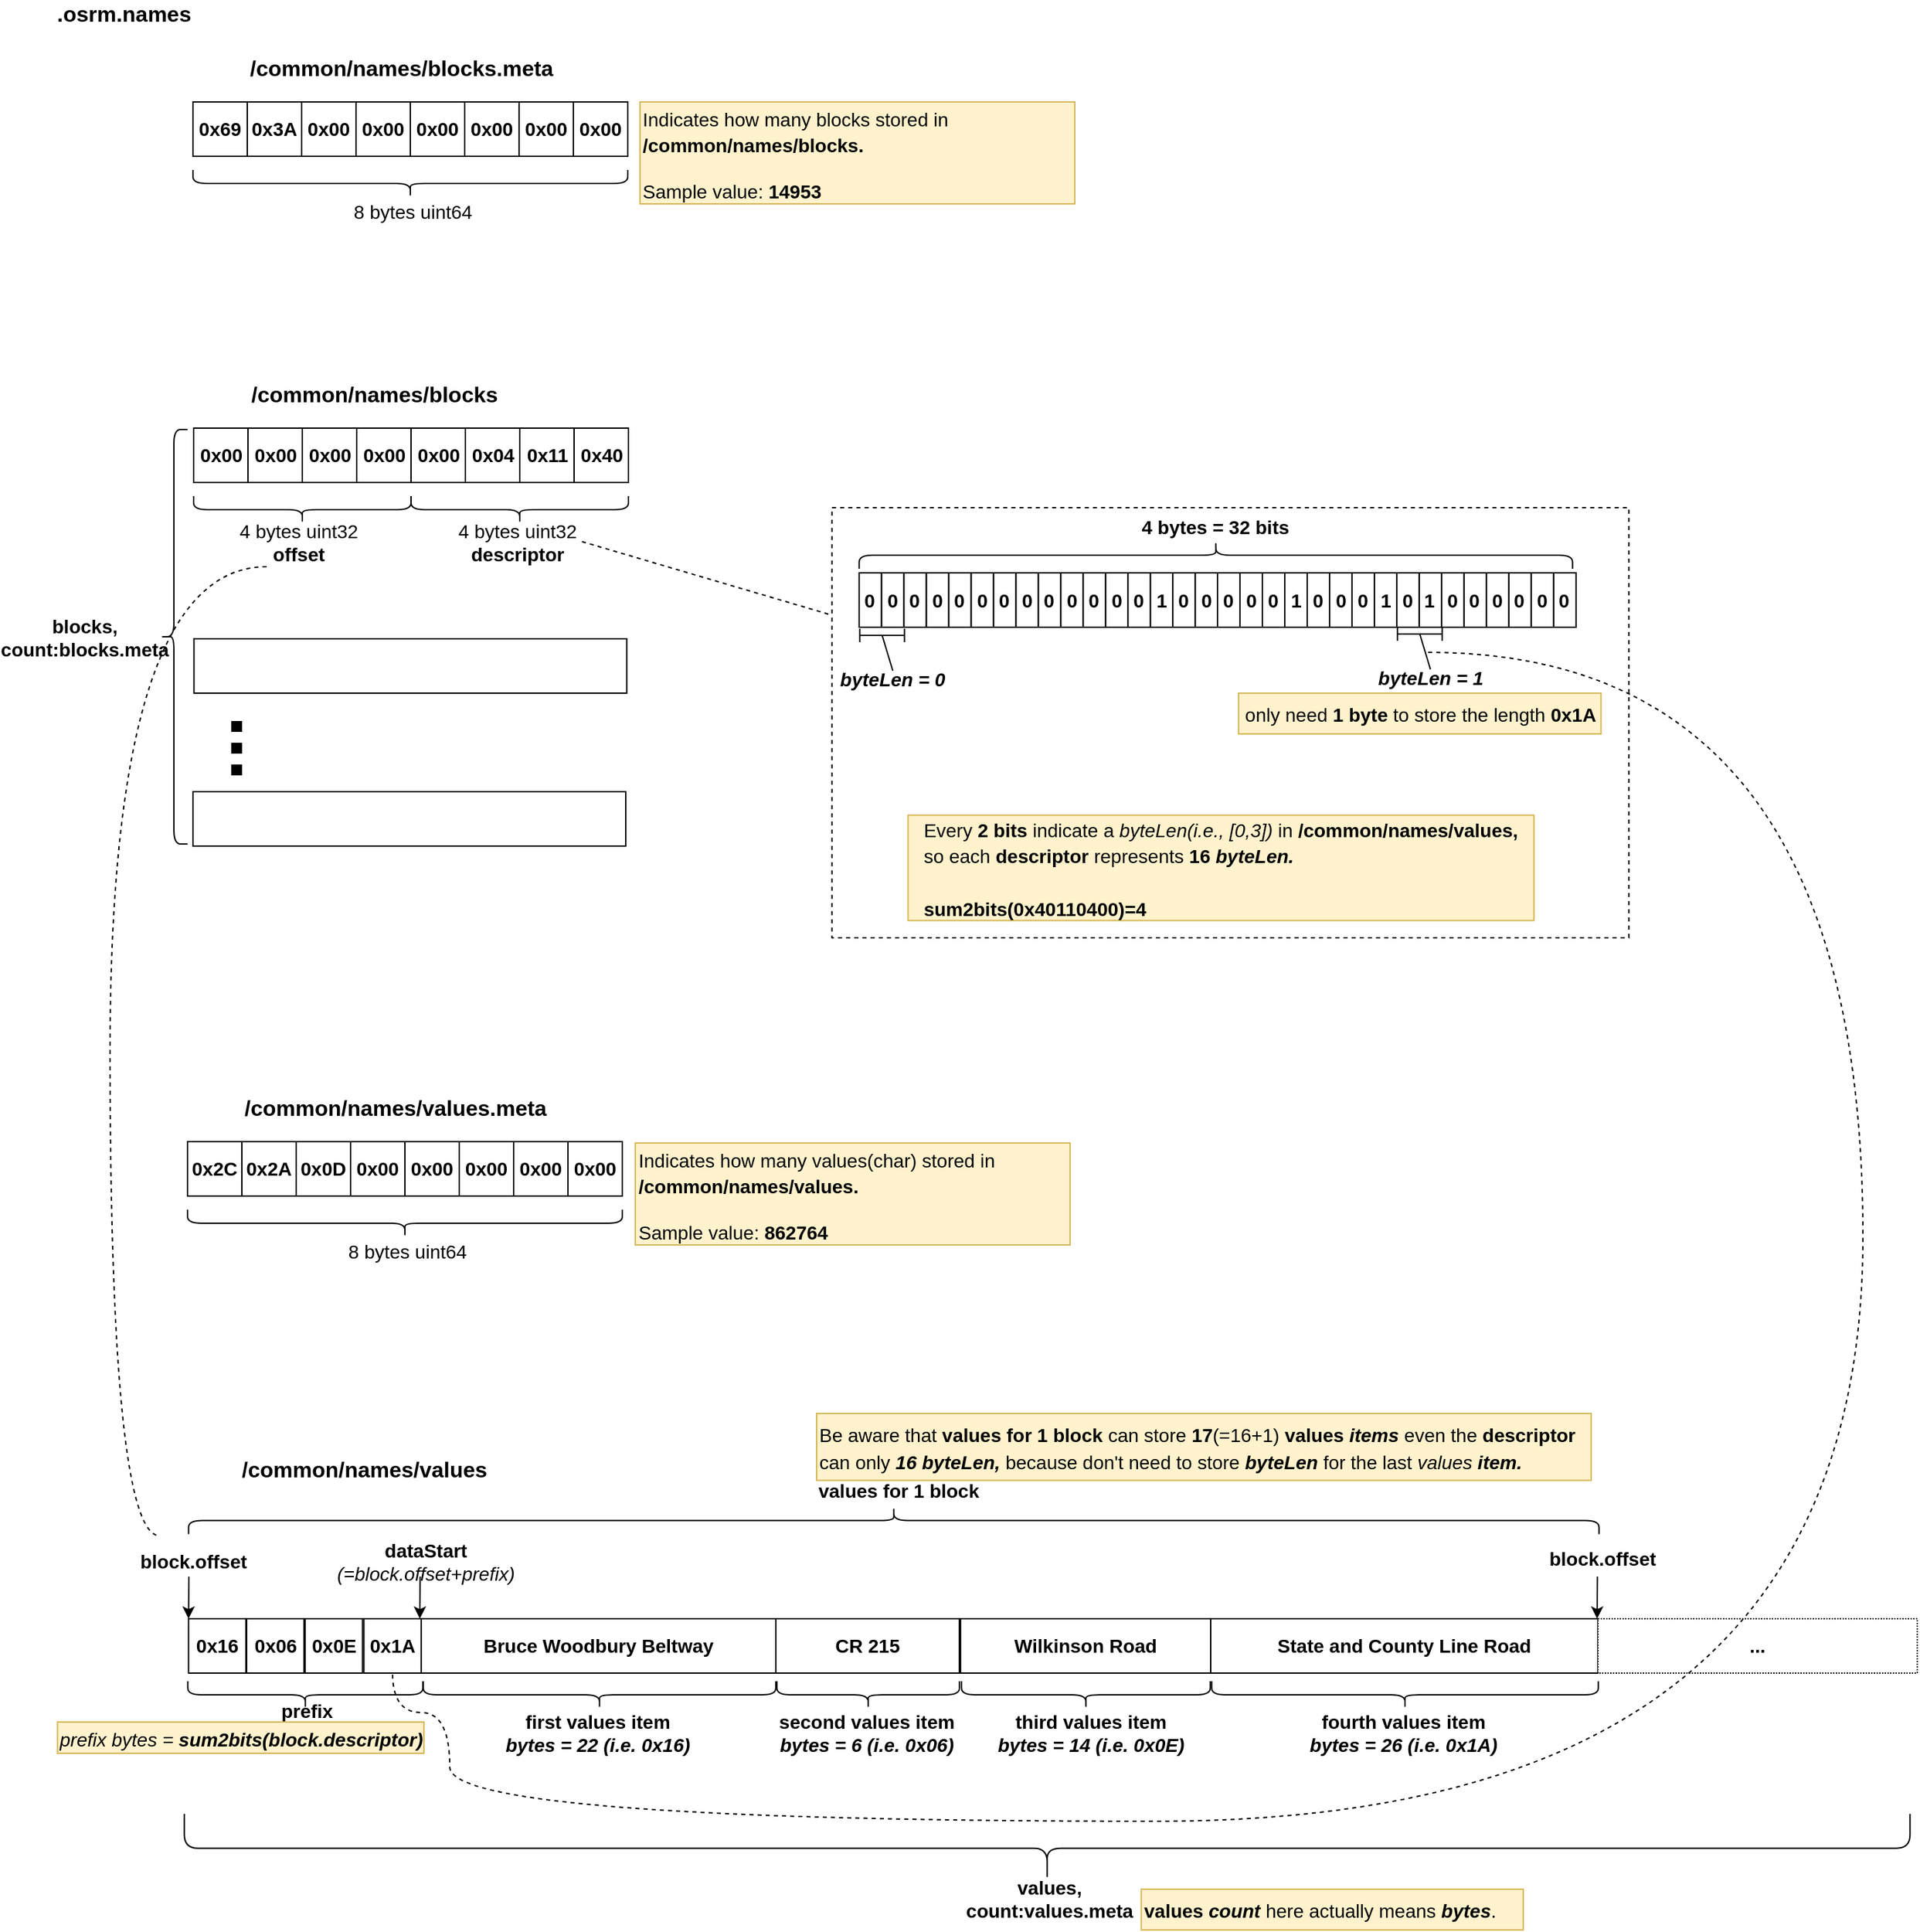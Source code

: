 <mxfile version="12.7.8" type="github"><diagram id="peSgpNI3BcgGdvSU9K40" name="Page-1"><mxGraphModel dx="1810" dy="1246" grid="1" gridSize="10" guides="1" tooltips="1" connect="1" arrows="1" fold="1" page="1" pageScale="1" pageWidth="1169" pageHeight="827" math="0" shadow="0"><root><mxCell id="0"/><mxCell id="1" parent="0"/><mxCell id="VliR9g0e-GEGa0XOMWeD-1" value="0x69" style="rounded=0;whiteSpace=wrap;html=1;fontStyle=1;fontSize=14;" parent="1" vertex="1"><mxGeometry x="141" y="85" width="40" height="40" as="geometry"/></mxCell><mxCell id="VliR9g0e-GEGa0XOMWeD-2" value="0x3A" style="rounded=0;whiteSpace=wrap;html=1;fontStyle=1;fontSize=14;" parent="1" vertex="1"><mxGeometry x="181" y="85" width="40" height="40" as="geometry"/></mxCell><mxCell id="VliR9g0e-GEGa0XOMWeD-3" value="0x00" style="rounded=0;whiteSpace=wrap;html=1;fontStyle=1;fontSize=14;" parent="1" vertex="1"><mxGeometry x="221" y="85" width="40" height="40" as="geometry"/></mxCell><mxCell id="VliR9g0e-GEGa0XOMWeD-4" value="0x00" style="rounded=0;whiteSpace=wrap;html=1;fontStyle=1;fontSize=14;" parent="1" vertex="1"><mxGeometry x="261" y="85" width="40" height="40" as="geometry"/></mxCell><mxCell id="VliR9g0e-GEGa0XOMWeD-5" value="0x00" style="rounded=0;whiteSpace=wrap;html=1;fontStyle=1;fontSize=14;" parent="1" vertex="1"><mxGeometry x="301" y="85" width="40" height="40" as="geometry"/></mxCell><mxCell id="VliR9g0e-GEGa0XOMWeD-6" value="0x00" style="rounded=0;whiteSpace=wrap;html=1;fontStyle=1;fontSize=14;" parent="1" vertex="1"><mxGeometry x="341" y="85" width="40" height="40" as="geometry"/></mxCell><mxCell id="VliR9g0e-GEGa0XOMWeD-7" value="0x00" style="rounded=0;whiteSpace=wrap;html=1;fontStyle=1;fontSize=14;" parent="1" vertex="1"><mxGeometry x="381" y="85" width="40" height="40" as="geometry"/></mxCell><mxCell id="VliR9g0e-GEGa0XOMWeD-8" value="0x00" style="rounded=0;whiteSpace=wrap;html=1;fontStyle=1;fontSize=14;" parent="1" vertex="1"><mxGeometry x="421" y="85" width="40" height="40" as="geometry"/></mxCell><mxCell id="VliR9g0e-GEGa0XOMWeD-28" value="" style="shape=curlyBracket;whiteSpace=wrap;html=1;rounded=1;fontSize=14;rotation=-90;" parent="1" vertex="1"><mxGeometry x="291" y="-15" width="20" height="320" as="geometry"/></mxCell><mxCell id="VliR9g0e-GEGa0XOMWeD-29" value="8 bytes uint64" style="text;html=1;strokeColor=none;fillColor=none;align=center;verticalAlign=middle;whiteSpace=wrap;rounded=0;fontSize=14;" parent="1" vertex="1"><mxGeometry x="221" y="156" width="164" height="20" as="geometry"/></mxCell><mxCell id="ZOe7THteKk9-Ha0sNbh8-1" value=".osrm.names" style="text;html=1;strokeColor=none;fillColor=none;align=left;verticalAlign=middle;whiteSpace=wrap;rounded=0;fontSize=16;fontStyle=1" parent="1" vertex="1"><mxGeometry x="39" y="10" width="245" height="20" as="geometry"/></mxCell><mxCell id="1GXQoTSjyK3YCtDIwdtC-1" value="/common/names/blocks.meta" style="text;html=1;strokeColor=none;fillColor=none;align=left;verticalAlign=middle;whiteSpace=wrap;rounded=0;fontSize=16;fontStyle=1" parent="1" vertex="1"><mxGeometry x="181" y="50" width="245" height="20" as="geometry"/></mxCell><mxCell id="1GXQoTSjyK3YCtDIwdtC-2" value="&lt;font style=&quot;font-size: 14px&quot;&gt;&lt;span style=&quot;font-weight: normal&quot;&gt;Indicates how many blocks stored in &lt;br&gt;&lt;/span&gt;/common/names/blocks.&lt;br&gt;&lt;div style=&quot;text-align: left&quot;&gt;&lt;span style=&quot;font-weight: 400 ; text-align: center&quot;&gt;&lt;br&gt;&lt;/span&gt;&lt;/div&gt;&lt;div style=&quot;text-align: left&quot;&gt;&lt;span style=&quot;font-weight: 400 ; text-align: center&quot;&gt;Sample value: &lt;/span&gt;&lt;span style=&quot;text-align: center&quot;&gt;14953&lt;/span&gt;&lt;/div&gt;&lt;/font&gt;" style="text;html=1;strokeColor=#d6b656;fillColor=#fff2cc;align=left;verticalAlign=middle;whiteSpace=wrap;rounded=0;fontSize=16;fontStyle=1" parent="1" vertex="1"><mxGeometry x="470" y="85" width="320" height="75" as="geometry"/></mxCell><mxCell id="lG7CmmKszXNWaoZpSrgP-1" value="0x2C" style="rounded=0;whiteSpace=wrap;html=1;fontStyle=1;fontSize=14;" vertex="1" parent="1"><mxGeometry x="137" y="850" width="40" height="40" as="geometry"/></mxCell><mxCell id="lG7CmmKszXNWaoZpSrgP-2" value="0x2A" style="rounded=0;whiteSpace=wrap;html=1;fontStyle=1;fontSize=14;" vertex="1" parent="1"><mxGeometry x="177" y="850" width="40" height="40" as="geometry"/></mxCell><mxCell id="lG7CmmKszXNWaoZpSrgP-3" value="0x0D" style="rounded=0;whiteSpace=wrap;html=1;fontStyle=1;fontSize=14;" vertex="1" parent="1"><mxGeometry x="217" y="850" width="40" height="40" as="geometry"/></mxCell><mxCell id="lG7CmmKszXNWaoZpSrgP-4" value="0x00" style="rounded=0;whiteSpace=wrap;html=1;fontStyle=1;fontSize=14;" vertex="1" parent="1"><mxGeometry x="257" y="850" width="40" height="40" as="geometry"/></mxCell><mxCell id="lG7CmmKszXNWaoZpSrgP-5" value="0x00" style="rounded=0;whiteSpace=wrap;html=1;fontStyle=1;fontSize=14;" vertex="1" parent="1"><mxGeometry x="297" y="850" width="40" height="40" as="geometry"/></mxCell><mxCell id="lG7CmmKszXNWaoZpSrgP-6" value="0x00" style="rounded=0;whiteSpace=wrap;html=1;fontStyle=1;fontSize=14;" vertex="1" parent="1"><mxGeometry x="337" y="850" width="40" height="40" as="geometry"/></mxCell><mxCell id="lG7CmmKszXNWaoZpSrgP-7" value="0x00" style="rounded=0;whiteSpace=wrap;html=1;fontStyle=1;fontSize=14;" vertex="1" parent="1"><mxGeometry x="377" y="850" width="40" height="40" as="geometry"/></mxCell><mxCell id="lG7CmmKszXNWaoZpSrgP-8" value="0x00" style="rounded=0;whiteSpace=wrap;html=1;fontStyle=1;fontSize=14;" vertex="1" parent="1"><mxGeometry x="417" y="850" width="40" height="40" as="geometry"/></mxCell><mxCell id="lG7CmmKszXNWaoZpSrgP-9" value="" style="shape=curlyBracket;whiteSpace=wrap;html=1;rounded=1;fontSize=14;rotation=-90;" vertex="1" parent="1"><mxGeometry x="287" y="750" width="20" height="320" as="geometry"/></mxCell><mxCell id="lG7CmmKszXNWaoZpSrgP-10" value="8 bytes uint64" style="text;html=1;strokeColor=none;fillColor=none;align=center;verticalAlign=middle;whiteSpace=wrap;rounded=0;fontSize=14;" vertex="1" parent="1"><mxGeometry x="217" y="921" width="164" height="20" as="geometry"/></mxCell><mxCell id="lG7CmmKszXNWaoZpSrgP-11" value="/common/names/values.meta" style="text;html=1;strokeColor=none;fillColor=none;align=left;verticalAlign=middle;whiteSpace=wrap;rounded=0;fontSize=16;fontStyle=1" vertex="1" parent="1"><mxGeometry x="177" y="815" width="245" height="20" as="geometry"/></mxCell><mxCell id="lG7CmmKszXNWaoZpSrgP-12" value="&lt;font style=&quot;font-size: 14px&quot;&gt;&lt;span style=&quot;font-weight: normal&quot;&gt;Indicates how many values(char) stored in &lt;br&gt;&lt;/span&gt;/common/names/values.&lt;br&gt;&lt;div style=&quot;text-align: left&quot;&gt;&lt;span style=&quot;font-weight: 400 ; text-align: center&quot;&gt;&lt;br&gt;&lt;/span&gt;&lt;/div&gt;&lt;div style=&quot;text-align: left&quot;&gt;&lt;span style=&quot;font-weight: 400 ; text-align: center&quot;&gt;Sample value: &lt;/span&gt;&lt;span style=&quot;text-align: center&quot;&gt;862764&lt;/span&gt;&lt;/div&gt;&lt;/font&gt;" style="text;html=1;strokeColor=#d6b656;fillColor=#fff2cc;align=left;verticalAlign=middle;whiteSpace=wrap;rounded=0;fontSize=16;fontStyle=1" vertex="1" parent="1"><mxGeometry x="466.54" y="851" width="320" height="75" as="geometry"/></mxCell><mxCell id="lG7CmmKszXNWaoZpSrgP-13" value="0x00" style="rounded=0;whiteSpace=wrap;html=1;fontStyle=1;fontSize=14;" vertex="1" parent="1"><mxGeometry x="141.5" y="325" width="40" height="40" as="geometry"/></mxCell><mxCell id="lG7CmmKszXNWaoZpSrgP-14" value="0x00" style="rounded=0;whiteSpace=wrap;html=1;fontStyle=1;fontSize=14;" vertex="1" parent="1"><mxGeometry x="181.5" y="325" width="40" height="40" as="geometry"/></mxCell><mxCell id="lG7CmmKszXNWaoZpSrgP-15" value="0x00" style="rounded=0;whiteSpace=wrap;html=1;fontStyle=1;fontSize=14;" vertex="1" parent="1"><mxGeometry x="221.5" y="325" width="40" height="40" as="geometry"/></mxCell><mxCell id="lG7CmmKszXNWaoZpSrgP-16" value="0x00" style="rounded=0;whiteSpace=wrap;html=1;fontStyle=1;fontSize=14;" vertex="1" parent="1"><mxGeometry x="261.5" y="325" width="40" height="40" as="geometry"/></mxCell><mxCell id="lG7CmmKszXNWaoZpSrgP-17" value="0x00" style="rounded=0;whiteSpace=wrap;html=1;fontStyle=1;fontSize=14;" vertex="1" parent="1"><mxGeometry x="301.5" y="325" width="40" height="40" as="geometry"/></mxCell><mxCell id="lG7CmmKszXNWaoZpSrgP-18" value="0x04" style="rounded=0;whiteSpace=wrap;html=1;fontStyle=1;fontSize=14;" vertex="1" parent="1"><mxGeometry x="341.5" y="325" width="40" height="40" as="geometry"/></mxCell><mxCell id="lG7CmmKszXNWaoZpSrgP-19" value="0x11" style="rounded=0;whiteSpace=wrap;html=1;fontStyle=1;fontSize=14;" vertex="1" parent="1"><mxGeometry x="381.5" y="325" width="40" height="40" as="geometry"/></mxCell><mxCell id="lG7CmmKszXNWaoZpSrgP-20" value="0x40" style="rounded=0;whiteSpace=wrap;html=1;fontStyle=1;fontSize=14;" vertex="1" parent="1"><mxGeometry x="421.5" y="325" width="40" height="40" as="geometry"/></mxCell><mxCell id="lG7CmmKszXNWaoZpSrgP-21" value="" style="shape=curlyBracket;whiteSpace=wrap;html=1;rounded=1;fontSize=14;rotation=-90;" vertex="1" parent="1"><mxGeometry x="211.5" y="305" width="20" height="160" as="geometry"/></mxCell><mxCell id="lG7CmmKszXNWaoZpSrgP-22" value="4 bytes uint32&lt;br&gt;&lt;b&gt;offset&lt;/b&gt;" style="text;html=1;strokeColor=none;fillColor=none;align=center;verticalAlign=middle;whiteSpace=wrap;rounded=0;fontSize=14;" vertex="1" parent="1"><mxGeometry x="171.29" y="390" width="95.5" height="37" as="geometry"/></mxCell><mxCell id="lG7CmmKszXNWaoZpSrgP-23" value="/common/names/blocks" style="text;html=1;strokeColor=none;fillColor=none;align=left;verticalAlign=middle;whiteSpace=wrap;rounded=0;fontSize=16;fontStyle=1" vertex="1" parent="1"><mxGeometry x="181.5" y="290" width="245" height="20" as="geometry"/></mxCell><mxCell id="lG7CmmKszXNWaoZpSrgP-25" value="" style="shape=curlyBracket;whiteSpace=wrap;html=1;rounded=1;fontSize=14;rotation=-90;" vertex="1" parent="1"><mxGeometry x="371.5" y="305" width="20" height="160" as="geometry"/></mxCell><mxCell id="lG7CmmKszXNWaoZpSrgP-26" value="4 bytes uint32&lt;br&gt;&lt;b&gt;descriptor&lt;/b&gt;" style="text;html=1;strokeColor=none;fillColor=none;align=center;verticalAlign=middle;whiteSpace=wrap;rounded=0;fontSize=14;" vertex="1" parent="1"><mxGeometry x="331.79" y="390" width="95.5" height="37" as="geometry"/></mxCell><mxCell id="lG7CmmKszXNWaoZpSrgP-27" value="" style="rounded=0;whiteSpace=wrap;html=1;dashed=1;strokeColor=#000000;" vertex="1" parent="1"><mxGeometry x="611.29" y="383.5" width="586.46" height="316.5" as="geometry"/></mxCell><mxCell id="lG7CmmKszXNWaoZpSrgP-32" value="0" style="rounded=0;whiteSpace=wrap;html=1;fontStyle=1;fontSize=14;" vertex="1" parent="1"><mxGeometry x="631.29" y="431.5" width="16.46" height="40" as="geometry"/></mxCell><mxCell id="lG7CmmKszXNWaoZpSrgP-43" value="" style="shape=curlyBracket;whiteSpace=wrap;html=1;rounded=1;fontSize=14;rotation=90;" vertex="1" parent="1"><mxGeometry x="883.79" y="156" width="20" height="525" as="geometry"/></mxCell><mxCell id="lG7CmmKszXNWaoZpSrgP-44" style="edgeStyle=none;rounded=0;orthogonalLoop=1;jettySize=auto;html=1;exitX=1;exitY=0.5;exitDx=0;exitDy=0;endArrow=none;endFill=0;entryX=0;entryY=0.25;entryDx=0;entryDy=0;dashed=1;" edge="1" parent="1" target="lG7CmmKszXNWaoZpSrgP-27" source="lG7CmmKszXNWaoZpSrgP-26"><mxGeometry relative="1" as="geometry"><mxPoint x="552.54" y="475.75" as="sourcePoint"/><mxPoint x="491.29" y="585" as="targetPoint"/></mxGeometry></mxCell><mxCell id="lG7CmmKszXNWaoZpSrgP-45" value="&lt;b&gt;4 bytes = 32 bits&lt;/b&gt;" style="text;html=1;strokeColor=none;fillColor=none;align=center;verticalAlign=middle;whiteSpace=wrap;rounded=0;fontSize=14;" vertex="1" parent="1"><mxGeometry x="794.29" y="390.5" width="199" height="15.5" as="geometry"/></mxCell><mxCell id="lG7CmmKszXNWaoZpSrgP-46" value="&lt;div style=&quot;text-align: left&quot;&gt;&lt;span style=&quot;font-size: 14px ; font-weight: normal&quot;&gt;Every &lt;/span&gt;&lt;span style=&quot;font-size: 14px&quot;&gt;2 bits&lt;/span&gt;&lt;span style=&quot;font-size: 14px ; font-weight: normal&quot;&gt; indicate a &lt;i&gt;byteLen(i.e., [0,3])&lt;/i&gt; in &lt;/span&gt;&lt;span style=&quot;font-size: 14px&quot;&gt;/common/names/&lt;/span&gt;&lt;span style=&quot;font-size: 14px&quot;&gt;values,&lt;/span&gt;&lt;/div&gt;&lt;div style=&quot;text-align: left&quot;&gt;&lt;span style=&quot;font-size: 14px&quot;&gt;&lt;span style=&quot;font-weight: normal&quot;&gt;so each&lt;/span&gt; descriptor &lt;span style=&quot;font-weight: normal&quot;&gt;represents&lt;/span&gt; 16 &lt;i&gt;byteLen.&lt;/i&gt;&amp;nbsp;&lt;/span&gt;&lt;/div&gt;&lt;div style=&quot;text-align: left&quot;&gt;&lt;span style=&quot;font-size: 14px&quot;&gt;&lt;br&gt;&lt;/span&gt;&lt;/div&gt;&lt;div style=&quot;text-align: left&quot;&gt;&lt;span style=&quot;font-size: 14px&quot;&gt;sum2bits(0x40110400)=4&lt;/span&gt;&lt;br&gt;&lt;/div&gt;" style="text;html=1;strokeColor=#d6b656;fillColor=#fff2cc;align=center;verticalAlign=middle;whiteSpace=wrap;rounded=0;fontSize=16;fontStyle=1" vertex="1" parent="1"><mxGeometry x="667.25" y="609.78" width="460.65" height="77.5" as="geometry"/></mxCell><mxCell id="lG7CmmKszXNWaoZpSrgP-54" value="0" style="rounded=0;whiteSpace=wrap;html=1;fontStyle=1;fontSize=14;" vertex="1" parent="1"><mxGeometry x="647.81" y="431.5" width="16.46" height="40" as="geometry"/></mxCell><mxCell id="lG7CmmKszXNWaoZpSrgP-55" value="0" style="rounded=0;whiteSpace=wrap;html=1;fontStyle=1;fontSize=14;" vertex="1" parent="1"><mxGeometry x="664.27" y="431.5" width="16.46" height="40" as="geometry"/></mxCell><mxCell id="lG7CmmKszXNWaoZpSrgP-56" value="0" style="rounded=0;whiteSpace=wrap;html=1;fontStyle=1;fontSize=14;" vertex="1" parent="1"><mxGeometry x="680.79" y="431.5" width="16.46" height="40" as="geometry"/></mxCell><mxCell id="lG7CmmKszXNWaoZpSrgP-57" value="0" style="rounded=0;whiteSpace=wrap;html=1;fontStyle=1;fontSize=14;" vertex="1" parent="1"><mxGeometry x="697.25" y="431.5" width="16.46" height="40" as="geometry"/></mxCell><mxCell id="lG7CmmKszXNWaoZpSrgP-58" value="0" style="rounded=0;whiteSpace=wrap;html=1;fontStyle=1;fontSize=14;" vertex="1" parent="1"><mxGeometry x="713.77" y="431.5" width="16.46" height="40" as="geometry"/></mxCell><mxCell id="lG7CmmKszXNWaoZpSrgP-59" value="0" style="rounded=0;whiteSpace=wrap;html=1;fontStyle=1;fontSize=14;" vertex="1" parent="1"><mxGeometry x="730.23" y="431.5" width="16.46" height="40" as="geometry"/></mxCell><mxCell id="lG7CmmKszXNWaoZpSrgP-60" value="0" style="rounded=0;whiteSpace=wrap;html=1;fontStyle=1;fontSize=14;" vertex="1" parent="1"><mxGeometry x="746.75" y="431.5" width="16.46" height="40" as="geometry"/></mxCell><mxCell id="lG7CmmKszXNWaoZpSrgP-61" value="0" style="rounded=0;whiteSpace=wrap;html=1;fontStyle=1;fontSize=14;" vertex="1" parent="1"><mxGeometry x="763.21" y="431.5" width="16.46" height="40" as="geometry"/></mxCell><mxCell id="lG7CmmKszXNWaoZpSrgP-62" value="0" style="rounded=0;whiteSpace=wrap;html=1;fontStyle=1;fontSize=14;" vertex="1" parent="1"><mxGeometry x="779.73" y="431.5" width="16.46" height="40" as="geometry"/></mxCell><mxCell id="lG7CmmKszXNWaoZpSrgP-63" value="0" style="rounded=0;whiteSpace=wrap;html=1;fontStyle=1;fontSize=14;" vertex="1" parent="1"><mxGeometry x="796.19" y="431.5" width="16.46" height="40" as="geometry"/></mxCell><mxCell id="lG7CmmKszXNWaoZpSrgP-64" value="0" style="rounded=0;whiteSpace=wrap;html=1;fontStyle=1;fontSize=14;" vertex="1" parent="1"><mxGeometry x="812.71" y="431.5" width="16.46" height="40" as="geometry"/></mxCell><mxCell id="lG7CmmKszXNWaoZpSrgP-65" value="0" style="rounded=0;whiteSpace=wrap;html=1;fontStyle=1;fontSize=14;" vertex="1" parent="1"><mxGeometry x="829.17" y="431.5" width="16.46" height="40" as="geometry"/></mxCell><mxCell id="lG7CmmKszXNWaoZpSrgP-66" value="1" style="rounded=0;whiteSpace=wrap;html=1;fontStyle=1;fontSize=14;" vertex="1" parent="1"><mxGeometry x="845.69" y="431.5" width="16.46" height="40" as="geometry"/></mxCell><mxCell id="lG7CmmKszXNWaoZpSrgP-67" value="0" style="rounded=0;whiteSpace=wrap;html=1;fontStyle=1;fontSize=14;" vertex="1" parent="1"><mxGeometry x="862.15" y="431.5" width="16.46" height="40" as="geometry"/></mxCell><mxCell id="lG7CmmKszXNWaoZpSrgP-68" value="0" style="rounded=0;whiteSpace=wrap;html=1;fontStyle=1;fontSize=14;" vertex="1" parent="1"><mxGeometry x="878.67" y="431.5" width="16.46" height="40" as="geometry"/></mxCell><mxCell id="lG7CmmKszXNWaoZpSrgP-69" value="0" style="rounded=0;whiteSpace=wrap;html=1;fontStyle=1;fontSize=14;" vertex="1" parent="1"><mxGeometry x="895.04" y="431.5" width="16.46" height="40" as="geometry"/></mxCell><mxCell id="lG7CmmKszXNWaoZpSrgP-70" value="0" style="rounded=0;whiteSpace=wrap;html=1;fontStyle=1;fontSize=14;" vertex="1" parent="1"><mxGeometry x="911.56" y="431.5" width="16.46" height="40" as="geometry"/></mxCell><mxCell id="lG7CmmKszXNWaoZpSrgP-71" value="0" style="rounded=0;whiteSpace=wrap;html=1;fontStyle=1;fontSize=14;" vertex="1" parent="1"><mxGeometry x="928.02" y="431.5" width="16.46" height="40" as="geometry"/></mxCell><mxCell id="lG7CmmKszXNWaoZpSrgP-72" value="1" style="rounded=0;whiteSpace=wrap;html=1;fontStyle=1;fontSize=14;" vertex="1" parent="1"><mxGeometry x="944.54" y="431.5" width="16.46" height="40" as="geometry"/></mxCell><mxCell id="lG7CmmKszXNWaoZpSrgP-73" value="0" style="rounded=0;whiteSpace=wrap;html=1;fontStyle=1;fontSize=14;" vertex="1" parent="1"><mxGeometry x="961" y="431.5" width="16.46" height="40" as="geometry"/></mxCell><mxCell id="lG7CmmKszXNWaoZpSrgP-74" value="0" style="rounded=0;whiteSpace=wrap;html=1;fontStyle=1;fontSize=14;" vertex="1" parent="1"><mxGeometry x="977.52" y="431.5" width="16.46" height="40" as="geometry"/></mxCell><mxCell id="lG7CmmKszXNWaoZpSrgP-75" value="0" style="rounded=0;whiteSpace=wrap;html=1;fontStyle=1;fontSize=14;" vertex="1" parent="1"><mxGeometry x="993.98" y="431.5" width="16.46" height="40" as="geometry"/></mxCell><mxCell id="lG7CmmKszXNWaoZpSrgP-76" value="1" style="rounded=0;whiteSpace=wrap;html=1;fontStyle=1;fontSize=14;" vertex="1" parent="1"><mxGeometry x="1010.5" y="431.5" width="16.46" height="40" as="geometry"/></mxCell><mxCell id="lG7CmmKszXNWaoZpSrgP-77" value="0" style="rounded=0;whiteSpace=wrap;html=1;fontStyle=1;fontSize=14;" vertex="1" parent="1"><mxGeometry x="1026.96" y="431.5" width="16.46" height="40" as="geometry"/></mxCell><mxCell id="lG7CmmKszXNWaoZpSrgP-78" value="1" style="rounded=0;whiteSpace=wrap;html=1;fontStyle=1;fontSize=14;" vertex="1" parent="1"><mxGeometry x="1043.48" y="431.5" width="16.46" height="40" as="geometry"/></mxCell><mxCell id="lG7CmmKszXNWaoZpSrgP-79" value="0" style="rounded=0;whiteSpace=wrap;html=1;fontStyle=1;fontSize=14;" vertex="1" parent="1"><mxGeometry x="1059.94" y="431.5" width="16.46" height="40" as="geometry"/></mxCell><mxCell id="lG7CmmKszXNWaoZpSrgP-80" value="0" style="rounded=0;whiteSpace=wrap;html=1;fontStyle=1;fontSize=14;" vertex="1" parent="1"><mxGeometry x="1076.46" y="431.5" width="16.46" height="40" as="geometry"/></mxCell><mxCell id="lG7CmmKszXNWaoZpSrgP-81" value="0" style="rounded=0;whiteSpace=wrap;html=1;fontStyle=1;fontSize=14;" vertex="1" parent="1"><mxGeometry x="1092.92" y="431.5" width="16.46" height="40" as="geometry"/></mxCell><mxCell id="lG7CmmKszXNWaoZpSrgP-82" value="0" style="rounded=0;whiteSpace=wrap;html=1;fontStyle=1;fontSize=14;" vertex="1" parent="1"><mxGeometry x="1109.44" y="431.5" width="16.46" height="40" as="geometry"/></mxCell><mxCell id="lG7CmmKszXNWaoZpSrgP-83" value="0" style="rounded=0;whiteSpace=wrap;html=1;fontStyle=1;fontSize=14;" vertex="1" parent="1"><mxGeometry x="1125.9" y="431.5" width="16.46" height="40" as="geometry"/></mxCell><mxCell id="lG7CmmKszXNWaoZpSrgP-84" value="0" style="rounded=0;whiteSpace=wrap;html=1;fontStyle=1;fontSize=14;" vertex="1" parent="1"><mxGeometry x="1142.42" y="431.5" width="16.46" height="40" as="geometry"/></mxCell><mxCell id="lG7CmmKszXNWaoZpSrgP-88" value="" style="shape=crossbar;whiteSpace=wrap;html=1;rounded=1;" vertex="1" parent="1"><mxGeometry x="631.75" y="472.5" width="32.92" height="10" as="geometry"/></mxCell><mxCell id="lG7CmmKszXNWaoZpSrgP-89" style="rounded=0;orthogonalLoop=1;jettySize=auto;html=1;endArrow=none;endFill=0;exitX=0.5;exitY=0.5;exitDx=0;exitDy=0;entryX=0.5;entryY=0;entryDx=0;entryDy=0;exitPerimeter=0;" edge="1" parent="1" source="lG7CmmKszXNWaoZpSrgP-88" target="lG7CmmKszXNWaoZpSrgP-90"><mxGeometry relative="1" as="geometry"><mxPoint x="647.75" y="482.5" as="sourcePoint"/><mxPoint x="687.75" y="523.5" as="targetPoint"/></mxGeometry></mxCell><mxCell id="lG7CmmKszXNWaoZpSrgP-90" value="&lt;i&gt;&lt;b&gt;byteLen = 0&lt;/b&gt;&lt;/i&gt;" style="text;html=1;strokeColor=none;fillColor=none;align=center;verticalAlign=middle;whiteSpace=wrap;rounded=0;fontSize=14;" vertex="1" parent="1"><mxGeometry x="611.29" y="503.5" width="89.5" height="12.5" as="geometry"/></mxCell><mxCell id="lG7CmmKszXNWaoZpSrgP-92" value="" style="shape=crossbar;whiteSpace=wrap;html=1;rounded=1;" vertex="1" parent="1"><mxGeometry x="1027.42" y="471.5" width="32.92" height="10" as="geometry"/></mxCell><mxCell id="lG7CmmKszXNWaoZpSrgP-93" style="rounded=0;orthogonalLoop=1;jettySize=auto;html=1;endArrow=none;endFill=0;exitX=0.5;exitY=0.5;exitDx=0;exitDy=0;entryX=0.5;entryY=0;entryDx=0;entryDy=0;exitPerimeter=0;" edge="1" parent="1" source="lG7CmmKszXNWaoZpSrgP-92" target="lG7CmmKszXNWaoZpSrgP-94"><mxGeometry relative="1" as="geometry"><mxPoint x="1043.42" y="481.5" as="sourcePoint"/><mxPoint x="1083.42" y="522.5" as="targetPoint"/></mxGeometry></mxCell><mxCell id="lG7CmmKszXNWaoZpSrgP-94" value="&lt;i&gt;&lt;b&gt;byteLen = 1&lt;/b&gt;&lt;/i&gt;" style="text;html=1;strokeColor=none;fillColor=none;align=center;verticalAlign=middle;whiteSpace=wrap;rounded=0;fontSize=14;" vertex="1" parent="1"><mxGeometry x="1006.96" y="502.5" width="89.5" height="12.5" as="geometry"/></mxCell><mxCell id="lG7CmmKszXNWaoZpSrgP-95" value="" style="rounded=0;whiteSpace=wrap;html=1;fontStyle=1;fontSize=14;" vertex="1" parent="1"><mxGeometry x="141" y="592.5" width="318.5" height="40" as="geometry"/></mxCell><mxCell id="lG7CmmKszXNWaoZpSrgP-96" value="" style="endArrow=none;dashed=1;html=1;strokeWidth=8;dashPattern=1 1;" edge="1" parent="1"><mxGeometry width="50" height="50" relative="1" as="geometry"><mxPoint x="173.17" y="580.5" as="sourcePoint"/><mxPoint x="173.17" y="540.5" as="targetPoint"/></mxGeometry></mxCell><mxCell id="lG7CmmKszXNWaoZpSrgP-98" value="" style="rounded=0;whiteSpace=wrap;html=1;fontStyle=1;fontSize=14;" vertex="1" parent="1"><mxGeometry x="141.75" y="480" width="318.5" height="40" as="geometry"/></mxCell><mxCell id="lG7CmmKszXNWaoZpSrgP-99" value="" style="shape=curlyBracket;whiteSpace=wrap;html=1;rounded=1;" vertex="1" parent="1"><mxGeometry x="117" y="326" width="20" height="305" as="geometry"/></mxCell><mxCell id="lG7CmmKszXNWaoZpSrgP-101" value="&lt;b&gt;blocks,&lt;br&gt;count:blocks.meta&lt;br&gt;&lt;/b&gt;" style="text;html=1;strokeColor=none;fillColor=none;align=center;verticalAlign=middle;whiteSpace=wrap;rounded=0;fontSize=14;" vertex="1" parent="1"><mxGeometry x="2.29" y="470.75" width="119" height="15.5" as="geometry"/></mxCell><mxCell id="lG7CmmKszXNWaoZpSrgP-102" value="0x16" style="rounded=0;whiteSpace=wrap;html=1;fontStyle=1;fontSize=14;" vertex="1" parent="1"><mxGeometry x="137.75" y="1201" width="42.25" height="40" as="geometry"/></mxCell><mxCell id="lG7CmmKszXNWaoZpSrgP-103" value="" style="endArrow=classic;html=1;entryX=0;entryY=0;entryDx=0;entryDy=0;" edge="1" parent="1" target="lG7CmmKszXNWaoZpSrgP-102"><mxGeometry width="50" height="50" relative="1" as="geometry"><mxPoint x="138" y="1170" as="sourcePoint"/><mxPoint x="150" y="1111" as="targetPoint"/></mxGeometry></mxCell><mxCell id="lG7CmmKszXNWaoZpSrgP-104" value="&lt;b&gt;block.offset&lt;/b&gt;" style="text;html=1;strokeColor=none;fillColor=none;align=center;verticalAlign=middle;whiteSpace=wrap;rounded=0;fontSize=14;" vertex="1" parent="1"><mxGeometry x="91.29" y="1140" width="101.21" height="37" as="geometry"/></mxCell><mxCell id="lG7CmmKszXNWaoZpSrgP-105" value="/common/names/values" style="text;html=1;strokeColor=none;fillColor=none;align=left;verticalAlign=middle;whiteSpace=wrap;rounded=0;fontSize=16;fontStyle=1" vertex="1" parent="1"><mxGeometry x="174.5" y="1081" width="245" height="20" as="geometry"/></mxCell><mxCell id="lG7CmmKszXNWaoZpSrgP-106" style="edgeStyle=orthogonalEdgeStyle;rounded=0;orthogonalLoop=1;jettySize=auto;html=1;endArrow=none;endFill=0;entryX=0.25;entryY=0;entryDx=0;entryDy=0;dashed=1;curved=1;exitX=0.25;exitY=1;exitDx=0;exitDy=0;" edge="1" parent="1" source="lG7CmmKszXNWaoZpSrgP-22" target="lG7CmmKszXNWaoZpSrgP-104"><mxGeometry relative="1" as="geometry"><mxPoint x="50" y="780" as="sourcePoint"/><mxPoint x="141.79" y="1014.125" as="targetPoint"/><Array as="points"><mxPoint x="80" y="427"/><mxPoint x="80" y="1140"/></Array></mxGeometry></mxCell><mxCell id="lG7CmmKszXNWaoZpSrgP-107" value="0x06" style="rounded=0;whiteSpace=wrap;html=1;fontStyle=1;fontSize=14;" vertex="1" parent="1"><mxGeometry x="180.5" y="1201" width="42.25" height="40" as="geometry"/></mxCell><mxCell id="lG7CmmKszXNWaoZpSrgP-109" value="0x0E" style="rounded=0;whiteSpace=wrap;html=1;fontStyle=1;fontSize=14;" vertex="1" parent="1"><mxGeometry x="223.54" y="1201" width="42.25" height="40" as="geometry"/></mxCell><mxCell id="lG7CmmKszXNWaoZpSrgP-110" value="0x1A" style="rounded=0;whiteSpace=wrap;html=1;fontStyle=1;fontSize=14;" vertex="1" parent="1"><mxGeometry x="266.79" y="1201" width="42.25" height="40" as="geometry"/></mxCell><mxCell id="lG7CmmKszXNWaoZpSrgP-111" value="" style="shape=curlyBracket;whiteSpace=wrap;html=1;rounded=1;fontSize=14;rotation=-90;" vertex="1" parent="1"><mxGeometry x="213.71" y="1170.5" width="20" height="173" as="geometry"/></mxCell><mxCell id="lG7CmmKszXNWaoZpSrgP-112" value="&lt;b&gt;prefix&lt;/b&gt;" style="text;html=1;strokeColor=none;fillColor=none;align=center;verticalAlign=middle;whiteSpace=wrap;rounded=0;fontSize=14;" vertex="1" parent="1"><mxGeometry x="177" y="1260" width="95.5" height="17" as="geometry"/></mxCell><mxCell id="lG7CmmKszXNWaoZpSrgP-117" value="" style="endArrow=classic;html=1;entryX=0;entryY=0;entryDx=0;entryDy=0;" edge="1" parent="1"><mxGeometry width="50" height="50" relative="1" as="geometry"><mxPoint x="308.21" y="1170" as="sourcePoint"/><mxPoint x="307.96" y="1201" as="targetPoint"/></mxGeometry></mxCell><mxCell id="lG7CmmKszXNWaoZpSrgP-118" value="&lt;b&gt;dataStart&lt;/b&gt;&lt;br&gt;&lt;i&gt;(=block.offset+prefix)&lt;/i&gt;" style="text;html=1;strokeColor=none;fillColor=none;align=center;verticalAlign=middle;whiteSpace=wrap;rounded=0;fontSize=14;" vertex="1" parent="1"><mxGeometry x="261.5" y="1140" width="101.21" height="37" as="geometry"/></mxCell><mxCell id="lG7CmmKszXNWaoZpSrgP-119" value="&lt;span style=&quot;font-size: 14px&quot;&gt;&lt;i&gt;&lt;span style=&quot;font-weight: normal&quot;&gt;prefix bytes = &lt;/span&gt;sum2bits(block.descriptor)&lt;/i&gt;&lt;/span&gt;" style="text;html=1;strokeColor=#d6b656;fillColor=#fff2cc;align=left;verticalAlign=middle;whiteSpace=wrap;rounded=0;fontSize=16;fontStyle=1" vertex="1" parent="1"><mxGeometry x="41.29" y="1277" width="269.71" height="23" as="geometry"/></mxCell><mxCell id="lG7CmmKszXNWaoZpSrgP-138" value="Bruce Woodbury Beltway" style="rounded=0;whiteSpace=wrap;html=1;fontStyle=1;fontSize=14;" vertex="1" parent="1"><mxGeometry x="309.04" y="1201" width="260.96" height="40" as="geometry"/></mxCell><mxCell id="lG7CmmKszXNWaoZpSrgP-139" value="" style="shape=curlyBracket;whiteSpace=wrap;html=1;rounded=1;fontSize=14;rotation=-90;" vertex="1" parent="1"><mxGeometry x="430.21" y="1127.25" width="20" height="259.5" as="geometry"/></mxCell><mxCell id="lG7CmmKszXNWaoZpSrgP-140" value="&lt;b&gt;first values item&lt;br&gt;&lt;i&gt;bytes = 22 (i.e. 0x16)&lt;/i&gt;&lt;/b&gt;" style="text;html=1;strokeColor=none;fillColor=none;align=center;verticalAlign=middle;whiteSpace=wrap;rounded=0;fontSize=14;" vertex="1" parent="1"><mxGeometry x="357.41" y="1270" width="164.21" height="30" as="geometry"/></mxCell><mxCell id="lG7CmmKszXNWaoZpSrgP-144" value="CR 215" style="rounded=0;whiteSpace=wrap;html=1;fontStyle=1;fontSize=14;" vertex="1" parent="1"><mxGeometry x="570" y="1201" width="135" height="40" as="geometry"/></mxCell><mxCell id="lG7CmmKszXNWaoZpSrgP-146" value="&lt;b&gt;second values item&lt;br&gt;&lt;i&gt;bytes = 6 (i.e. 0x06)&lt;/i&gt;&lt;/b&gt;" style="text;html=1;strokeColor=none;fillColor=none;align=center;verticalAlign=middle;whiteSpace=wrap;rounded=0;fontSize=14;" vertex="1" parent="1"><mxGeometry x="555.4" y="1270" width="164.21" height="30" as="geometry"/></mxCell><mxCell id="lG7CmmKszXNWaoZpSrgP-147" value="" style="shape=curlyBracket;whiteSpace=wrap;html=1;rounded=1;fontSize=14;rotation=-90;" vertex="1" parent="1"><mxGeometry x="627.92" y="1189.81" width="20" height="134.38" as="geometry"/></mxCell><mxCell id="lG7CmmKszXNWaoZpSrgP-149" value="Wilkinson Road" style="rounded=0;whiteSpace=wrap;html=1;fontStyle=1;fontSize=14;" vertex="1" parent="1"><mxGeometry x="705.89" y="1201" width="184.11" height="40" as="geometry"/></mxCell><mxCell id="lG7CmmKszXNWaoZpSrgP-150" value="&lt;b&gt;third values item&lt;br&gt;&lt;i&gt;bytes = 14 (i.e. 0x0E)&lt;/i&gt;&lt;/b&gt;" style="text;html=1;strokeColor=none;fillColor=none;align=center;verticalAlign=middle;whiteSpace=wrap;rounded=0;fontSize=14;" vertex="1" parent="1"><mxGeometry x="719.58" y="1270" width="164.21" height="30" as="geometry"/></mxCell><mxCell id="lG7CmmKszXNWaoZpSrgP-151" value="" style="shape=curlyBracket;whiteSpace=wrap;html=1;rounded=1;fontSize=14;rotation=-90;" vertex="1" parent="1"><mxGeometry x="788.17" y="1165.45" width="20" height="183.1" as="geometry"/></mxCell><mxCell id="lG7CmmKszXNWaoZpSrgP-152" value="State and County Line Road" style="rounded=0;whiteSpace=wrap;html=1;fontStyle=1;fontSize=14;" vertex="1" parent="1"><mxGeometry x="890" y="1201" width="285" height="40" as="geometry"/></mxCell><mxCell id="lG7CmmKszXNWaoZpSrgP-153" value="&lt;b&gt;fourth values item&lt;br&gt;&lt;i&gt;bytes = 26 (i.e. 0x1A)&lt;/i&gt;&lt;/b&gt;" style="text;html=1;strokeColor=none;fillColor=none;align=center;verticalAlign=middle;whiteSpace=wrap;rounded=0;fontSize=14;" vertex="1" parent="1"><mxGeometry x="950.4" y="1270" width="164.21" height="30" as="geometry"/></mxCell><mxCell id="lG7CmmKszXNWaoZpSrgP-154" value="" style="shape=curlyBracket;whiteSpace=wrap;html=1;rounded=1;fontSize=14;rotation=-90;" vertex="1" parent="1"><mxGeometry x="1023" y="1114.72" width="20" height="284.55" as="geometry"/></mxCell><mxCell id="lG7CmmKszXNWaoZpSrgP-155" value="" style="endArrow=classic;html=1;entryX=0;entryY=0;entryDx=0;entryDy=0;" edge="1" parent="1"><mxGeometry width="50" height="50" relative="1" as="geometry"><mxPoint x="1174.61" y="1170" as="sourcePoint"/><mxPoint x="1174.36" y="1201" as="targetPoint"/></mxGeometry></mxCell><mxCell id="lG7CmmKszXNWaoZpSrgP-156" value="&lt;b&gt;block.offset&lt;/b&gt;" style="text;html=1;strokeColor=none;fillColor=none;align=center;verticalAlign=middle;whiteSpace=wrap;rounded=0;fontSize=14;" vertex="1" parent="1"><mxGeometry x="1127.9" y="1138" width="101.21" height="37" as="geometry"/></mxCell><mxCell id="lG7CmmKszXNWaoZpSrgP-157" value="..." style="rounded=0;whiteSpace=wrap;html=1;fontStyle=1;fontSize=14;strokeColor=#000000;dashed=1;dashPattern=1 1;" vertex="1" parent="1"><mxGeometry x="1175" y="1201" width="235" height="40" as="geometry"/></mxCell><mxCell id="lG7CmmKszXNWaoZpSrgP-158" value="" style="shape=curlyBracket;whiteSpace=wrap;html=1;rounded=1;rotation=-90;" vertex="1" parent="1"><mxGeometry x="744.5" y="734.83" width="50.33" height="1270" as="geometry"/></mxCell><mxCell id="lG7CmmKszXNWaoZpSrgP-159" value="&lt;b&gt;values,&lt;br&gt;count:values.meta&lt;br&gt;&lt;/b&gt;" style="text;html=1;strokeColor=none;fillColor=none;align=center;verticalAlign=middle;whiteSpace=wrap;rounded=0;fontSize=14;" vertex="1" parent="1"><mxGeometry x="711.94" y="1399.27" width="119" height="15.5" as="geometry"/></mxCell><mxCell id="lG7CmmKszXNWaoZpSrgP-162" value="&lt;span style=&quot;font-size: 14px&quot;&gt;values&lt;/span&gt;&lt;span style=&quot;font-size: 14px ; font-weight: 400&quot;&gt; &lt;/span&gt;&lt;span style=&quot;font-size: 14px&quot;&gt;&lt;i&gt;count&lt;/i&gt;&lt;/span&gt;&lt;span style=&quot;font-size: 14px ; font-weight: 400&quot;&gt; here actually means &lt;/span&gt;&lt;span style=&quot;font-size: 14px&quot;&gt;&lt;i&gt;bytes&lt;/i&gt;&lt;/span&gt;&lt;span style=&quot;font-size: 14px ; font-weight: 400&quot;&gt;.&lt;/span&gt;" style="text;html=1;strokeColor=#d6b656;fillColor=#fff2cc;align=left;verticalAlign=middle;whiteSpace=wrap;rounded=0;fontSize=16;fontStyle=1" vertex="1" parent="1"><mxGeometry x="838.88" y="1400" width="281.12" height="30" as="geometry"/></mxCell><mxCell id="lG7CmmKszXNWaoZpSrgP-164" value="" style="shape=curlyBracket;whiteSpace=wrap;html=1;rounded=1;rotation=90;" vertex="1" parent="1"><mxGeometry x="646.78" y="609.78" width="20" height="1038" as="geometry"/></mxCell><mxCell id="lG7CmmKszXNWaoZpSrgP-165" value="&lt;b&gt;values for 1 block&lt;br&gt;&lt;/b&gt;" style="text;html=1;strokeColor=none;fillColor=none;align=center;verticalAlign=middle;whiteSpace=wrap;rounded=0;fontSize=14;" vertex="1" parent="1"><mxGeometry x="590.84" y="1099.22" width="139.39" height="15.5" as="geometry"/></mxCell><mxCell id="lG7CmmKszXNWaoZpSrgP-168" value="&lt;span style=&quot;font-size: 14px ; font-weight: 400&quot;&gt;Be aware that &lt;/span&gt;&lt;span style=&quot;font-size: 14px&quot;&gt;values for 1 block&lt;/span&gt;&lt;span style=&quot;font-size: 14px ; font-weight: 400&quot;&gt; can store &lt;/span&gt;&lt;span style=&quot;font-size: 14px&quot;&gt;17&lt;/span&gt;&lt;span style=&quot;font-size: 14px ; font-weight: 400&quot;&gt;(=16+1) &lt;/span&gt;&lt;span style=&quot;font-size: 14px&quot;&gt;values&lt;/span&gt;&lt;span style=&quot;font-size: 14px ; font-weight: 400&quot;&gt; &lt;/span&gt;&lt;span style=&quot;font-size: 14px&quot;&gt;&lt;i&gt;items&lt;/i&gt;&lt;/span&gt;&lt;span style=&quot;font-size: 14px ; font-weight: 400&quot;&gt;&amp;nbsp;even the &lt;/span&gt;&lt;span style=&quot;font-size: 14px&quot;&gt;descriptor&lt;/span&gt;&lt;span style=&quot;font-size: 14px ; font-weight: 400&quot;&gt; can only &lt;/span&gt;&lt;span style=&quot;font-size: 14px&quot;&gt;&lt;i&gt;16 byteLen, &lt;/i&gt;&lt;span style=&quot;font-weight: normal&quot;&gt;because don't need&lt;/span&gt;&lt;i&gt;&amp;nbsp;&lt;/i&gt;&lt;span style=&quot;font-weight: normal&quot;&gt;to store&lt;/span&gt;&lt;i&gt; byteLen &lt;/i&gt;&lt;span style=&quot;font-weight: normal&quot;&gt;for the last&lt;/span&gt;&lt;i&gt; &lt;span style=&quot;font-weight: normal&quot;&gt;values&lt;/span&gt; item.&amp;nbsp;&lt;/i&gt;&lt;/span&gt;" style="text;html=1;strokeColor=#d6b656;fillColor=#fff2cc;align=left;verticalAlign=middle;whiteSpace=wrap;rounded=0;fontSize=16;fontStyle=1" vertex="1" parent="1"><mxGeometry x="600" y="1050" width="570" height="49.22" as="geometry"/></mxCell><mxCell id="lG7CmmKszXNWaoZpSrgP-169" style="edgeStyle=orthogonalEdgeStyle;rounded=0;orthogonalLoop=1;jettySize=auto;html=1;endArrow=none;endFill=0;dashed=1;curved=1;entryX=0.5;entryY=1;entryDx=0;entryDy=0;" edge="1" parent="1" target="lG7CmmKszXNWaoZpSrgP-110"><mxGeometry relative="1" as="geometry"><mxPoint x="1050" y="490" as="sourcePoint"/><mxPoint x="290" y="1340" as="targetPoint"/><Array as="points"><mxPoint x="1370" y="490"/><mxPoint x="1370" y="1350"/><mxPoint x="330" y="1350"/><mxPoint x="330" y="1270"/><mxPoint x="288" y="1270"/></Array></mxGeometry></mxCell><mxCell id="lG7CmmKszXNWaoZpSrgP-171" value="&lt;div style=&quot;text-align: left&quot;&gt;&lt;span style=&quot;font-size: 14px ; font-weight: 400&quot;&gt;only need &lt;/span&gt;&lt;span style=&quot;font-size: 14px&quot;&gt;1 byte&lt;/span&gt;&lt;span style=&quot;font-size: 14px ; font-weight: 400&quot;&gt; to store the length &lt;/span&gt;&lt;span style=&quot;font-size: 14px&quot;&gt;0x1A&lt;/span&gt;&lt;/div&gt;" style="text;html=1;strokeColor=#d6b656;fillColor=#fff2cc;align=center;verticalAlign=middle;whiteSpace=wrap;rounded=0;fontSize=16;fontStyle=1" vertex="1" parent="1"><mxGeometry x="910.53" y="520" width="266.71" height="30" as="geometry"/></mxCell></root></mxGraphModel></diagram></mxfile>